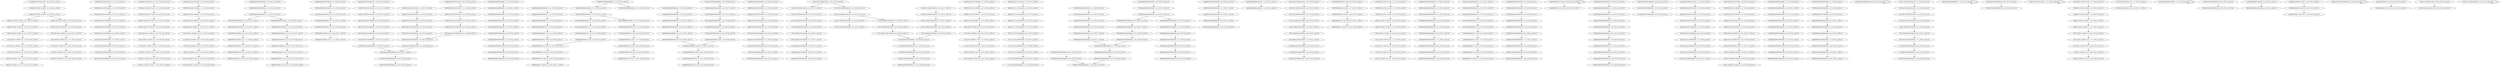 digraph G {
    "00100000110010011100_1-20_COV:210_LEN:20" -> "01000001100100111000_2-21_COV:205_LEN:20";
    "00000010010010100000_3-23_COV:32_LEN:20" -> "00000100100101000000_4-24_COV:33_LEN:20";
    "00000110010011110001_4-23_COV:141_LEN:20" -> "00001100100111100011_5-24_COV:134_LEN:20";
    "01000001100100111100_2-21_COV:154_LEN:20" -> "10000011001001111000_3-22_COV:154_LEN:20";
    "00000011000101100000_2-21_COV:198_LEN:20" -> "00000110001011000001_3-22_COV:190_LEN:20";
    "00000001000001101110_9-29_COV:27_LEN:20" -> "00000010000011011100_10-30_COV:26_LEN:20";
    "00000000000000100000_1-21_COV:21_LEN:20" -> "00000000000001000001_2-22_COV:20_LEN:20";
    "00000001000100101000_2-21_COV:265_LEN:20" -> "00000010001001010000_3-22_COV:269_LEN:20";
    "00000000000000000000_7-27_COV:32_LEN:20" -> "00000000000000000000_8-28_COV:29_LEN:20";
    "01000000000000011110_6-25_COV:209_LEN:20" -> "10000000000000111100_7-26_COV:219_LEN:20";
    "00000000000000110011_9-28_COV:83_LEN:20" -> "00000000000001100110_10-29_COV:82_LEN:20";
    "10001001000000000000_9-29_COV:23_LEN:20" -> "00010010000000000000_10-30_COV:22_LEN:20";
    "01001100110000010001_1-20_COV:310_LEN:20" -> "10011001100000100010_2-21_COV:301_LEN:20";
    "01001100110000010001_1-20_COV:310_LEN:20" -> "10011001100000100010_2-22_COV:17_LEN:20";
    "00000000000000000001_1-21_COV:110_LEN:20" -> "00000000000000000011_2-22_COV:106_LEN:20";
    "00000110010110000011_3-23_COV:23_LEN:20" -> "00001100101100000111_4-24_COV:22_LEN:20";
    "00001101111010100000_4-23_COV:72_LEN:20" -> "00011011110101000000_5-24_COV:74_LEN:20";
    "10000000000001000000_3-22_COV:321_LEN:20" -> "00000000000010000000_4-23_COV:314_LEN:20";
    "10000000000001000000_3-22_COV:321_LEN:20" -> "00000000000010000000_4-24_COV:18_LEN:20";
    "00011011110101000000_5-24_COV:74_LEN:20" -> "00110111101010000000_6-25_COV:72_LEN:20";
    "00000001000000000000_8-28_COV:17_LEN:20" -> "00000010000000000000_9-29_COV:17_LEN:20";
    "00001100100111000011_5-24_COV:179_LEN:20" -> "00011001001110000111_6-25_COV:175_LEN:20";
    "00000000000000010000_1-21_COV:20_LEN:20" -> "00000000000000100001_2-22_COV:19_LEN:20";
    "01001100110000010010_1-21_COV:35_LEN:20" -> "10011001100000100100_2-22_COV:32_LEN:20";
    "10000000000001111001_7-27_COV:17_LEN:20" -> "00000000000011110011_8-28_COV:22_LEN:20";
    "00001101001111000111_5-25_COV:20_LEN:20" -> "00011010011110001110_6-26_COV:21_LEN:20";
    "11000001000100000001_9-29_COV:17_LEN:20" -> "10000010001000000010_10-30_COV:18_LEN:20";
    "00000000100000000000_7-27_COV:17_LEN:20" -> "00000001000000000000_8-28_COV:17_LEN:20";
    "00100000000000100000_1-21_COV:19_LEN:20" -> "01000000000001000000_2-22_COV:19_LEN:20";
    "00010010100000000000_10-29_COV:408_LEN:20" -> "00100101000000000000_11-30_COV:416_LEN:20";
    "10011000001001000000_6-26_COV:31_LEN:20" -> "00110000010010000000_7-27_COV:31_LEN:20";
    "00000000000000000000_6-26_COV:17_LEN:20" -> "00000000000000000000_7-27_COV:20_LEN:20";
    "00001000000000000111_3-23_COV:20_LEN:20" -> "00010000000000001111_4-24_COV:20_LEN:20";
    "00100110000010001000_3-23_COV:17_LEN:20" -> "01001100000100010000_4-24_COV:16_LEN:20";
    "00000000100000000000_7-27_COV:47_LEN:20" -> "00000001000000000000_8-28_COV:49_LEN:20";
    "01100000100010000000_8-28_COV:17_LEN:20" -> "11000001000100000001_9-29_COV:17_LEN:20";
    "00000100010010100000_4-23_COV:261_LEN:20" -> "00001000100101000000_5-24_COV:264_LEN:20";
    "00100000000000011110_5-25_COV:19_LEN:20" -> "01000000000000111100_6-26_COV:20_LEN:20";
    "00000000000011110011_8-28_COV:16_LEN:20" -> "00000000000111100110_9-29_COV:16_LEN:20";
    "00000000000000000000_8-28_COV:29_LEN:20" -> "00000000000000000000_9-29_COV:28_LEN:20";
    "00011001001110000110_6-26_COV:19_LEN:20" -> "00110010011100001101_7-27_COV:23_LEN:20";
    "00000110111101010000_3-22_COV:74_LEN:20" -> "00001101111010100000_4-23_COV:72_LEN:20";
    "00000000000000000000_5-25_COV:16_LEN:20" -> "00000000000000000000_6-26_COV:17_LEN:20";
    "00000000000000000000_4-23_COV:216_LEN:20" -> "00000000000000000000_5-24_COV:219_LEN:20";
    "10011000010001000000_6-26_COV:16_LEN:20" -> "00110000100010000000_7-27_COV:16_LEN:20";
    "00000100010010100000_4-24_COV:23_LEN:20" -> "00001000100101000000_5-25_COV:24_LEN:20";
    "00000000001000001101_6-26_COV:27_LEN:20" -> "00000000010000011011_7-27_COV:28_LEN:20";
    "00001000100100000000_5-25_COV:19_LEN:20" -> "00010001001000000000_6-26_COV:20_LEN:20";
    "00100000000000000011_5-24_COV:65_LEN:20" -> "01000000000000000110_6-25_COV:64_LEN:20";
    "00000000000100000000_4-24_COV:18_LEN:20" -> "00000000001000000000_5-25_COV:17_LEN:20";
    "01001011000000110000_9-28_COV:110_LEN:20" -> "10010110000001100000_10-29_COV:102_LEN:20";
    "00001000100101000000_5-24_COV:264_LEN:20" -> "00010001001010000000_6-25_COV:260_LEN:20";
    "00000000000000000000_2-22_COV:27_LEN:20" -> "00000000000000000000_3-23_COV:24_LEN:20";
    "00000000000000011001_8-27_COV:87_LEN:20" -> "00000000000000110011_9-28_COV:83_LEN:20";
    "10000000100010010000_1-21_COV:18_LEN:20" -> "00000001000100100000_2-22_COV:20_LEN:20";
    "00000000000100000000_5-24_COV:317_LEN:20" -> "00000000001000000000_6-25_COV:319_LEN:20";
    "00001000000000000011_3-22_COV:257_LEN:20" -> "00010000000000000111_4-23_COV:220_LEN:20";
    "00001000000000000011_3-22_COV:257_LEN:20" -> "00010000000000000111_4-24_COV:36_LEN:20";
    "00000000001000000000_6-26_COV:26_LEN:20" -> "00000000010000000000_7-27_COV:32_LEN:20";
    "01000000000001000000_2-22_COV:19_LEN:20" -> "10000000000010000000_3-23_COV:19_LEN:20";
    "00000000100000000000_8-28_COV:16_LEN:20" -> "00000000100000000000_8-28_COV:16_LEN:20";
    "11001001110000110111_9-29_COV:23_LEN:20" -> "10010011100001101110_10-30_COV:25_LEN:20";
    "10000110001001010000_3-22_COV:107_LEN:20" -> "00001100010010100000_4-23_COV:108_LEN:20";
    "00000001000000000000_8-28_COV:49_LEN:20" -> "00000010000000000000_9-29_COV:49_LEN:20";
    "00000001000000000000_9-29_COV:31_LEN:20" -> "00000010000000000000_10-30_COV:31_LEN:20";
    "00000000000011100110_9-29_COV:45_LEN:20" -> "00000000000111001101_10-30_COV:36_LEN:20";
    "01100110000100010000_4-24_COV:35_LEN:20" -> "11001100001000100000_5-25_COV:33_LEN:20";
    "00000000000011110011_8-28_COV:16_LEN:20" -> "00000000000011110011_8-28_COV:16_LEN:20";
    "00000000000000000000_3-22_COV:220_LEN:20" -> "00000000000000000000_4-23_COV:216_LEN:20";
    "00000010000000000001_1-21_COV:16_LEN:20" -> "00000010000000000001_1-21_COV:16_LEN:20";
    "00000000010000011101_7-26_COV:200_LEN:20" -> "00000000100000111011_8-27_COV:198_LEN:20";
    "00000000000111100110_9-29_COV:21_LEN:20" -> "00000000001111001101_10-30_COV:19_LEN:20";
    "00000000000010000011_4-24_COV:27_LEN:20" -> "00000000000100000110_5-25_COV:27_LEN:20";
    "00000100000000000011_2-22_COV:21_LEN:20" -> "00001000000000000111_3-23_COV:20_LEN:20";
    "10001001010000000000_9-29_COV:19_LEN:20" -> "00010010100000000000_10-30_COV:19_LEN:20";
    "00100010010000000000_7-27_COV:19_LEN:20" -> "01000100100000000000_8-28_COV:19_LEN:20";
    "01000000000001000000_2-22_COV:44_LEN:20" -> "10000000000010000000_3-23_COV:46_LEN:20";
    "01000100100000000000_8-28_COV:19_LEN:20" -> "10001001000000000000_9-29_COV:23_LEN:20";
    "00000110010011100001_4-23_COV:181_LEN:20" -> "00001100100111000011_5-24_COV:179_LEN:20";
    "00000000000100000000_4-24_COV:46_LEN:20" -> "00000000001000000000_5-25_COV:44_LEN:20";
    "00100010010100000000_7-26_COV:278_LEN:20" -> "01000100101000000000_8-27_COV:288_LEN:20";
    "10000000000010000000_3-23_COV:19_LEN:20" -> "00000000000100000000_4-24_COV:18_LEN:20";
    "00000010000000000000_10-29_COV:363_LEN:20" -> "00000100000000000000_11-30_COV:377_LEN:20";
    "00110000010010000000_7-27_COV:31_LEN:20" -> "01100000100100000000_8-28_COV:34_LEN:20";
    "01100110000010001000_4-24_COV:18_LEN:20" -> "11001100000100010000_5-25_COV:17_LEN:20";
    "00000001000100100000_2-22_COV:20_LEN:20" -> "00000010001001000000_3-23_COV:19_LEN:20";
    "00100000110100111100_1-21_COV:19_LEN:20" -> "01000001101001111000_2-22_COV:20_LEN:20";
    "00001100010010100000_4-23_COV:108_LEN:20" -> "00011000100101000000_5-24_COV:107_LEN:20";
    "00001100100111000011_5-25_COV:18_LEN:20" -> "00011001001110000110_6-26_COV:19_LEN:20";
    "10011001100000100010_2-21_COV:301_LEN:20" -> "00110011000001000100_3-22_COV:315_LEN:20";
    "00001100010110000011_4-23_COV:181_LEN:20" -> "00011000101100000111_5-24_COV:177_LEN:20";
    "00110010011100001101_7-27_COV:23_LEN:20" -> "01100100111000011011_8-28_COV:23_LEN:20";
    "01001100110000100010_1-21_COV:16_LEN:20" -> "01001100110000100010_1-21_COV:16_LEN:20";
    "11001011000001110011_8-28_COV:23_LEN:20" -> "10010110000011100110_9-29_COV:25_LEN:20";
    "10000011001001110000_3-22_COV:205_LEN:20" -> "00000110010011100001_4-23_COV:181_LEN:20";
    "10000011001001110000_3-22_COV:205_LEN:20" -> "00000110010011100001_4-24_COV:23_LEN:20";
    "00000000000010000011_3-23_COV:18_LEN:20" -> "00000000000100000111_4-24_COV:17_LEN:20";
    "00110100111000011101_7-27_COV:23_LEN:20" -> "01101001110000111011_8-28_COV:23_LEN:20";
    "01101001110000111011_8-28_COV:23_LEN:20" -> "11010011100001110111_9-29_COV:22_LEN:20";
    "00000000000000000000_5-24_COV:219_LEN:20" -> "00000000000000000000_6-25_COV:210_LEN:20";
    "00000000001000001110_6-25_COV:187_LEN:20" -> "00000000010000011101_7-26_COV:200_LEN:20";
    "10000000000000111001_7-27_COV:38_LEN:20" -> "00000000000001110011_8-28_COV:46_LEN:20";
    "00100101100000011000_8-27_COV:111_LEN:20" -> "01001011000000110000_9-28_COV:110_LEN:20";
    "01001100000100010000_4-24_COV:16_LEN:20" -> "10011000001000100000_5-25_COV:16_LEN:20";
    "00000010000000000000_9-29_COV:49_LEN:20" -> "00000100000000000000_10-30_COV:50_LEN:20";
    "01100001000100000000_8-28_COV:36_LEN:20" -> "11000010001000000001_9-29_COV:34_LEN:20";
    "10011000001000100000_6-25_COV:316_LEN:20" -> "00110000010001000000_7-26_COV:338_LEN:20";
    "00010001001000000000_6-26_COV:20_LEN:20" -> "00100010010000000000_7-27_COV:19_LEN:20";
    "11001100000100100000_5-25_COV:27_LEN:20" -> "10011000001001000000_6-26_COV:31_LEN:20";
    "00010000000000001111_4-24_COV:20_LEN:20" -> "00100000000000011110_5-25_COV:19_LEN:20";
    "00110011000010001000_3-23_COV:35_LEN:20" -> "01100110000100010000_4-24_COV:35_LEN:20";
    "00000000000000010000_1-20_COV:241_LEN:20" -> "00000000000000100000_2-21_COV:239_LEN:20";
    "00110010011000011101_7-27_COV:17_LEN:20" -> "01100100110000111011_8-28_COV:17_LEN:20";
    "00000000000000000011_4-24_COV:24_LEN:20" -> "00000000000000000110_5-25_COV:25_LEN:20";
    "01001001010000000000_8-28_COV:35_LEN:20" -> "10010010100000000000_9-29_COV:49_LEN:20";
    "10000000000010000000_3-23_COV:46_LEN:20" -> "00000000000100000000_4-24_COV:46_LEN:20";
    "00000000000000000000_2-22_COV:20_LEN:20" -> "00000000000000000000_3-23_COV:18_LEN:20";
    "00010000000000000111_4-23_COV:220_LEN:20" -> "00100000000000001111_5-24_COV:210_LEN:20";
    "00001101001110000111_5-25_COV:21_LEN:20" -> "00011010011100001110_6-26_COV:24_LEN:20";
    "00000001101111010100_1-20_COV:71_LEN:20" -> "00000011011110101000_2-21_COV:70_LEN:20";
    "10000001000100101000_1-21_COV:17_LEN:20" -> "00000010001001010000_2-22_COV:19_LEN:20";
    "00000000000001111001_8-27_COV:307_LEN:20" -> "00000000000011110011_9-28_COV:294_LEN:20";
    "00000010000011101110_10-29_COV:193_LEN:20" -> "00000100000111011100_11-30_COV:203_LEN:20";
    "01100100111000011101_8-27_COV:181_LEN:20" -> "11001001110000111011_9-28_COV:175_LEN:20";
    "00110010011110001110_7-26_COV:144_LEN:20" -> "01100100111100011101_8-27_COV:138_LEN:20";
    "00000001001001010000_2-22_COV:30_LEN:20" -> "00000010010010100000_3-23_COV:32_LEN:20";
    "00000100000000000001_2-21_COV:256_LEN:20" -> "00001000000000000011_3-22_COV:257_LEN:20";
    "10010110000001100000_10-29_COV:102_LEN:20" -> "00101100000011000000_11-30_COV:106_LEN:20";
    "00100000000000100000_1-21_COV:16_LEN:20" -> "00100000000000100000_1-21_COV:16_LEN:20";
    "01000000000000111100_6-26_COV:20_LEN:20" -> "10000000000001111001_7-27_COV:26_LEN:20";
    "10000010001000000001_10-29_COV:352_LEN:20" -> "00000100010000000010_11-30_COV:363_LEN:20";
    "00000000000000000000_7-26_COV:219_LEN:20" -> "00000000000000000000_8-27_COV:234_LEN:20";
    "01101001111000111011_8-28_COV:20_LEN:20" -> "11010011110001110110_9-29_COV:20_LEN:20";
    "10010011110001110110_10-29_COV:130_LEN:20" -> "00100111100011101101_11-30_COV:124_LEN:20";
    "10010011000001000100_2-22_COV:17_LEN:20" -> "00100110000010001000_3-23_COV:17_LEN:20";
    "00000000000000000000_1-21_COV:28_LEN:20" -> "00000000000000000000_2-22_COV:27_LEN:20";
    "10001000000000000000_3-22_COV:72_LEN:20" -> "00010000000000000001_4-23_COV:69_LEN:20";
    "00000000000000000000_1-21_COV:33_LEN:20" -> "00000000000000000000_2-22_COV:31_LEN:20";
    "10010110000011100110_9-29_COV:25_LEN:20" -> "00101100000111001100_10-30_COV:24_LEN:20";
    "00000000100000000000_8-28_COV:31_LEN:20" -> "00000001000000000000_9-29_COV:31_LEN:20";
    "00000000001000000000_5-25_COV:17_LEN:20" -> "00000000010000000000_6-26_COV:17_LEN:20";
    "00000000000000000000_4-24_COV:32_LEN:20" -> "00000000000000000000_5-25_COV:31_LEN:20";
    "11011110101000000000_8-27_COV:82_LEN:20" -> "10111101010000000000_9-28_COV:87_LEN:20";
    "00000000000000000111_3-23_COV:99_LEN:20" -> "00000000000000001111_4-24_COV:94_LEN:20";
    "00000000010000000000_7-26_COV:338_LEN:20" -> "00000000100000000000_8-27_COV:358_LEN:20";
    "00000000000011110011_8-28_COV:22_LEN:20" -> "00000000000111100110_9-29_COV:21_LEN:20";
    "00100010010100000000_7-27_COV:26_LEN:20" -> "01000100101000000000_8-28_COV:28_LEN:20";
    "00001001011000000110_6-25_COV:107_LEN:20" -> "00010010110000001100_7-26_COV:109_LEN:20";
    "00000010001001010000_3-22_COV:269_LEN:20" -> "00000100010010100000_4-23_COV:261_LEN:20";
    "10011001100001000100_2-22_COV:36_LEN:20" -> "00110011000010001000_3-23_COV:35_LEN:20";
    "00000000010000000000_7-27_COV:20_LEN:20" -> "00000000100000000000_8-28_COV:20_LEN:20";
    "00000110100111100011_4-24_COV:20_LEN:20" -> "00001101001111000111_5-25_COV:20_LEN:20";
    "10011001100000100100_2-22_COV:32_LEN:20" -> "00110011000001001000_3-23_COV:29_LEN:20";
    "01000100101000000000_8-27_COV:288_LEN:20" -> "10001001010000000000_9-28_COV:411_LEN:20";
    "00000000010000011101_6-26_COV:17_LEN:20" -> "00000000100000111011_7-27_COV:17_LEN:20";
    "01000100000000000000_2-21_COV:71_LEN:20" -> "10001000000000000000_3-22_COV:72_LEN:20";
    "00000000100000000000_8-28_COV:20_LEN:20" -> "00000001000000000000_9-29_COV:19_LEN:20";
    "00000000000001110011_8-28_COV:46_LEN:20" -> "00000000000011100110_9-29_COV:45_LEN:20";
    "10000011010011110001_3-23_COV:19_LEN:20" -> "00000110100111100011_4-24_COV:20_LEN:20";
    "00000000000000000000_5-25_COV:31_LEN:20" -> "00000000000000000000_6-26_COV:32_LEN:20";
    "00001000100101000000_5-25_COV:24_LEN:20" -> "00010001001010000000_6-26_COV:24_LEN:20";
    "00000000000000000000_9-28_COV:237_LEN:20" -> "00000000000000000000_10-29_COV:240_LEN:20";
    "00011010011110001110_6-26_COV:21_LEN:20" -> "00110100111100011101_7-27_COV:19_LEN:20";
    "00100100101000000000_7-27_COV:33_LEN:20" -> "01001001010000000000_8-28_COV:35_LEN:20";
    "10011001100000100010_2-22_COV:17_LEN:20" -> "00110011000001000100_3-23_COV:19_LEN:20";
    "01000000000000011100_6-26_COV:36_LEN:20" -> "10000000000000111001_7-27_COV:38_LEN:20";
    "00010001001010000000_6-26_COV:24_LEN:20" -> "00100010010100000000_7-27_COV:26_LEN:20";
    "10010011100001110111_10-29_COV:167_LEN:20" -> "00100111000011101110_11-30_COV:174_LEN:20";
    "00000000100000000000_8-27_COV:358_LEN:20" -> "00000001000000000000_9-28_COV:362_LEN:20";
    "00000010001001010000_3-23_COV:24_LEN:20" -> "00000100010010100000_4-24_COV:23_LEN:20";
    "10001001010000000000_9-29_COV:17_LEN:20" -> "00010010100000000000_10-30_COV:17_LEN:20";
    "00010001001010000000_5-25_COV:18_LEN:20" -> "00100010010100000000_7-26_COV:278_LEN:20";
    "01100010110000011100_7-26_COV:184_LEN:20" -> "11000101100000111001_8-27_COV:182_LEN:20";
    "00000000000000000000_9-29_COV:25_LEN:20" -> "00000000000000000000_10-30_COV:25_LEN:20";
    "00000000000100000111_4-24_COV:17_LEN:20" -> "00000000001000001110_5-25_COV:16_LEN:20";
    "00000100101100000011_5-24_COV:105_LEN:20" -> "00001001011000000110_6-25_COV:107_LEN:20";
    "00000000000010000000_4-23_COV:314_LEN:20" -> "00000000000100000000_5-24_COV:317_LEN:20";
    "00011000101100000111_5-24_COV:177_LEN:20" -> "00110001011000001110_6-25_COV:176_LEN:20";
    "00110010110000011100_6-26_COV:23_LEN:20" -> "01100101100000111001_7-27_COV:23_LEN:20";
    "00100000000000000000_1-21_COV:28_LEN:20" -> "01000000000000000000_2-22_COV:28_LEN:20";
    "01100000100100000000_8-28_COV:34_LEN:20" -> "11000001001000000001_9-29_COV:34_LEN:20";
    "00000000000111100110_10-29_COV:296_LEN:20" -> "00000000001111001101_11-30_COV:277_LEN:20";
    "00100010000000000000_1-20_COV:69_LEN:20" -> "01000100000000000000_2-21_COV:71_LEN:20";
    "00000100100101000000_4-24_COV:33_LEN:20" -> "00001001001010000000_5-25_COV:32_LEN:20";
    "10000010010110000001_4-23_COV:100_LEN:20" -> "00000100101100000011_5-24_COV:105_LEN:20";
    "00011001001111000111_6-25_COV:136_LEN:20" -> "00110010011110001110_7-26_COV:144_LEN:20";
    "01101111010100000000_7-26_COV:74_LEN:20" -> "11011110101000000000_8-27_COV:82_LEN:20";
    "00100000000000100000_1-21_COV:44_LEN:20" -> "01000000000001000000_2-22_COV:44_LEN:20";
    "00000010000000000000_1-20_COV:274_LEN:20" -> "00000100000000000001_2-22_COV:16_LEN:20";
    "00000010000000000000_1-20_COV:274_LEN:20" -> "00000100000000000001_2-21_COV:256_LEN:20";
    "01000000000000100000_2-22_COV:30_LEN:20" -> "10000000000001000000_3-23_COV:30_LEN:20";
    "01100110000010001000_4-23_COV:302_LEN:20" -> "11001100000100010000_5-24_COV:306_LEN:20";
    "01000000000000111100_6-26_COV:16_LEN:20" -> "10000000000001111001_7-27_COV:17_LEN:20";
    "10001001010000000000_9-28_COV:411_LEN:20" -> "00010010100000000000_10-29_COV:408_LEN:20";
    "00000000000000000000_8-28_COV:26_LEN:20" -> "00000000000000000000_9-29_COV:25_LEN:20";
    "00000000000000000000_8-28_COV:20_LEN:20" -> "00000000000000000000_9-29_COV:20_LEN:20";
    "00001100100111100011_5-24_COV:134_LEN:20" -> "00011001001111000111_6-25_COV:136_LEN:20";
    "11000100101000000000_8-27_COV:119_LEN:20" -> "10001001010000000000_9-28_COV:411_LEN:20";
    "00000011011110101000_2-21_COV:70_LEN:20" -> "00000110111101010000_3-22_COV:74_LEN:20";
    "01111010100000000000_10-29_COV:91_LEN:20" -> "11110101000000000001_11-30_COV:78_LEN:20";
    "01000011000100101000_2-21_COV:112_LEN:20" -> "10000110001001010000_3-22_COV:107_LEN:20";
    "11001100000100010000_5-24_COV:306_LEN:20" -> "10011000001000100000_6-25_COV:316_LEN:20";
    "00000000000111100110_9-29_COV:36_LEN:20" -> "00000000001111001101_10-30_COV:34_LEN:20";
    "01000001101001110000_2-22_COV:25_LEN:20" -> "10000011010011100001_3-23_COV:23_LEN:20";
    "00000000010000000000_6-26_COV:16_LEN:20" -> "00000000100000000000_7-27_COV:17_LEN:20";
    "00000010001001000000_3-23_COV:19_LEN:20" -> "00000100010010000000_4-24_COV:19_LEN:20";
    "00000000001000000000_6-26_COV:19_LEN:20" -> "00000000010000000000_7-27_COV:20_LEN:20";
    "00010000010010110000_1-20_COV:118_LEN:20" -> "00100000100101100000_2-21_COV:108_LEN:20";
    "10000000100100101000_1-21_COV:29_LEN:20" -> "00000001001001010000_2-22_COV:30_LEN:20";
    "10011000010001000000_6-26_COV:35_LEN:20" -> "00110000100010000000_7-27_COV:34_LEN:20";
    "00000000000000000000_3-23_COV:31_LEN:20" -> "00000000000000000000_4-24_COV:32_LEN:20";
    "00000000000000000000_8-27_COV:234_LEN:20" -> "00000000000000000000_9-28_COV:237_LEN:20";
    "10001011000001110011_9-28_COV:185_LEN:20" -> "00010110000011100110_10-29_COV:188_LEN:20";
    "00000000000000000000_6-25_COV:210_LEN:20" -> "00000000000000000000_7-26_COV:219_LEN:20";
    "11001100000100010000_5-25_COV:16_LEN:20" -> "10011000001000100000_6-26_COV:17_LEN:20";
    "00000001000000000000_8-28_COV:16_LEN:20" -> "00000010000000000000_9-29_COV:16_LEN:20";
    "00110000010001000000_7-27_COV:17_LEN:20" -> "01100000100010000000_8-28_COV:17_LEN:20";
    "10000000000001000000_3-23_COV:16_LEN:20" -> "00000000000010000000_4-24_COV:16_LEN:20";
    "00000000000000000000_7-27_COV:23_LEN:20" -> "00000000000000000000_8-28_COV:26_LEN:20";
    "00010010110000001100_7-26_COV:109_LEN:20" -> "00100101100000011000_8-27_COV:111_LEN:20";
    "00110100111100011101_7-27_COV:19_LEN:20" -> "01101001111000111011_8-28_COV:20_LEN:20";
    "00000000000001110011_8-28_COV:21_LEN:20" -> "00000000000011100110_9-29_COV:21_LEN:20";
    "00000010001001010000_2-22_COV:19_LEN:20" -> "00000100010010100000_3-23_COV:20_LEN:20";
    "00000000000011110011_9-28_COV:294_LEN:20" -> "00000000000111100110_10-29_COV:296_LEN:20";
    "00000000000000111100_6-26_COV:94_LEN:20" -> "00000000000001111001_8-27_COV:307_LEN:20";
    "00001000100101000000_4-24_COV:16_LEN:20" -> "00001000100101000000_4-24_COV:16_LEN:20";
    "00110000100010000000_7-27_COV:16_LEN:20" -> "01100001000100000000_8-28_COV:16_LEN:20";
    "01100100111100011101_8-27_COV:138_LEN:20" -> "11001001111000111011_9-28_COV:134_LEN:20";
    "00011000100101000000_5-24_COV:107_LEN:20" -> "00110001001010000000_6-25_COV:104_LEN:20";
    "00000100010010000000_4-24_COV:19_LEN:20" -> "00001000100100000000_5-25_COV:19_LEN:20";
    "00000000000001000001_2-22_COV:20_LEN:20" -> "00000000000010000011_3-23_COV:18_LEN:20";
    "10010010100000000000_9-29_COV:49_LEN:20" -> "00100101000000000000_10-30_COV:47_LEN:20";
    "00110011000001000100_3-22_COV:315_LEN:20" -> "01100110000010001000_4-24_COV:18_LEN:20";
    "00110011000001000100_3-22_COV:315_LEN:20" -> "01100110000010001000_4-23_COV:302_LEN:20";
    "00011001011000001110_5-25_COV:22_LEN:20" -> "00110010110000011100_6-26_COV:23_LEN:20";
    "00000000001000000000_6-25_COV:319_LEN:20" -> "00000000010000000000_7-26_COV:338_LEN:20";
    "00000010000000000000_9-29_COV:16_LEN:20" -> "00000100000000000000_11-30_COV:377_LEN:20";
    "01000100101000000000_8-28_COV:28_LEN:20" -> "10001001010000000000_9-29_COV:36_LEN:20";
    "00010001001010000000_6-25_COV:260_LEN:20" -> "00100010010100000000_7-26_COV:278_LEN:20";
    "00000000010000000000_6-26_COV:17_LEN:20" -> "00000000100000000000_8-27_COV:358_LEN:20";
    "00000000000100000110_5-25_COV:27_LEN:20" -> "00000000001000001101_6-26_COV:27_LEN:20";
    "01000000000000100000_2-21_COV:317_LEN:20" -> "10000000000001000000_3-22_COV:321_LEN:20";
    "00000110100111000011_4-24_COV:21_LEN:20" -> "00001101001110000111_5-25_COV:21_LEN:20";
    "00110111101010000000_6-25_COV:72_LEN:20" -> "01101111010100000000_7-26_COV:74_LEN:20";
    "00100000000000001111_5-24_COV:210_LEN:20" -> "01000000000000011110_6-25_COV:209_LEN:20";
    "00000001100010110000_1-20_COV:200_LEN:20" -> "00000011000101100000_2-21_COV:198_LEN:20";
    "00000001000000000000_9-28_COV:362_LEN:20" -> "00000010000000000000_10-29_COV:363_LEN:20";
    "00000000000000001111_4-24_COV:94_LEN:20" -> "00000000000000011110_5-25_COV:94_LEN:20";
    "01100110000010010000_4-24_COV:28_LEN:20" -> "11001100000100100000_5-25_COV:27_LEN:20";
    "00000000000010000000_4-24_COV:27_LEN:20" -> "00000000000100000000_5-25_COV:23_LEN:20";
    "00000000000000000000_4-24_COV:25_LEN:20" -> "00000000000000000000_5-25_COV:22_LEN:20";
    "00000000000100000111_5-24_COV:184_LEN:20" -> "00000000001000001110_6-25_COV:187_LEN:20";
    "00000000001000001110_5-25_COV:16_LEN:20" -> "00000000010000011101_6-26_COV:17_LEN:20";
    "10000000100010010100_1-20_COV:249_LEN:20" -> "00000001000100101000_2-21_COV:265_LEN:20";
    "00100000110010011110_1-20_COV:154_LEN:20" -> "01000001100100111100_2-21_COV:154_LEN:20";
    "00000000000000000000_3-23_COV:18_LEN:20" -> "00000000000000000000_4-24_COV:18_LEN:20";
    "00001001001010000000_5-25_COV:32_LEN:20" -> "00010010010100000000_6-26_COV:32_LEN:20";
    "11010011110001110110_9-29_COV:20_LEN:20" -> "10100111100011101101_10-30_COV:18_LEN:20";
    "00011001001110000111_6-25_COV:175_LEN:20" -> "00110010011100001110_7-26_COV:183_LEN:20";
    "00000000000011100110_9-29_COV:21_LEN:20" -> "00000000000111001101_10-30_COV:19_LEN:20";
    "11001001111000111011_9-28_COV:134_LEN:20" -> "10010011110001110110_10-29_COV:130_LEN:20";
    "00000000000100000000_5-25_COV:23_LEN:20" -> "00000000001000000000_6-26_COV:26_LEN:20";
    "00000000000000000000_5-25_COV:22_LEN:20" -> "00000000000000000000_6-26_COV:22_LEN:20";
    "00000000000000000000_2-22_COV:31_LEN:20" -> "00000000000000000000_3-23_COV:31_LEN:20";
    "00000000000011110011_8-28_COV:38_LEN:20" -> "00000000000111100110_9-29_COV:36_LEN:20";
    "00110010011100001110_7-26_COV:183_LEN:20" -> "01100100111000011101_8-27_COV:181_LEN:20";
    "00000000000100000000_5-25_COV:19_LEN:20" -> "00000000001000000000_6-26_COV:19_LEN:20";
    "01100101100000111001_7-27_COV:23_LEN:20" -> "11001011000001110011_8-28_COV:23_LEN:20";
    "11000001001000000001_9-29_COV:34_LEN:20" -> "10000010010000000010_10-30_COV:33_LEN:20";
    "00110000010001000000_7-26_COV:338_LEN:20" -> "01100000100010000000_8-27_COV:351_LEN:20";
    "00000000000000000000_4-24_COV:18_LEN:20" -> "00000000000000000000_5-25_COV:16_LEN:20";
    "01000001100100111000_2-21_COV:205_LEN:20" -> "10000011001001110000_3-22_COV:205_LEN:20";
    "00000000010000011011_7-27_COV:28_LEN:20" -> "00000000100000110111_8-28_COV:27_LEN:20";
    "00000000010000000000_7-27_COV:32_LEN:20" -> "00000000100000000000_8-28_COV:31_LEN:20";
    "10000000000000111100_7-26_COV:219_LEN:20" -> "00000000000001111001_8-27_COV:307_LEN:20";
    "00100000000000010000_1-20_COV:327_LEN:20" -> "01000000000000100000_2-21_COV:317_LEN:20";
    "00000000000000000110_5-25_COV:25_LEN:20" -> "00000000000000001100_6-26_COV:28_LEN:20";
    "01000001101001111000_2-22_COV:20_LEN:20" -> "10000011010011110001_3-23_COV:19_LEN:20";
    "11000010001000000001_9-29_COV:34_LEN:20" -> "10000100010000000010_10-30_COV:36_LEN:20";
    "00011010011100001110_6-26_COV:24_LEN:20" -> "00110100111000011101_7-27_COV:23_LEN:20";
    "00000000010000000000_6-26_COV:44_LEN:20" -> "00000000100000000000_7-27_COV:47_LEN:20";
    "00000000000000000011_2-22_COV:106_LEN:20" -> "00000000000000000111_3-23_COV:99_LEN:20";
    "00000010000000000000_9-29_COV:17_LEN:20" -> "00000100000000000000_10-30_COV:18_LEN:20";
    "00010000000000000111_4-24_COV:36_LEN:20" -> "00100000000000001110_5-25_COV:36_LEN:20";
    "01000000000000000000_2-22_COV:28_LEN:20" -> "10000000000000000001_3-23_COV:23_LEN:20";
    "00001000100101000000_4-24_COV:20_LEN:20" -> "00010001001010000000_5-25_COV:18_LEN:20";
    "10000011001001111000_3-22_COV:154_LEN:20" -> "00000110010011110001_4-23_COV:141_LEN:20";
    "11001001110000111011_9-28_COV:175_LEN:20" -> "10010011100001110111_10-29_COV:167_LEN:20";
    "00000011001011000001_2-22_COV:24_LEN:20" -> "00000110010110000011_3-23_COV:23_LEN:20";
    "10000000000001000000_3-23_COV:30_LEN:20" -> "00000000000010000000_4-24_COV:27_LEN:20";
    "00100000000000010000_1-21_COV:30_LEN:20" -> "01000000000000100000_2-22_COV:30_LEN:20";
    "00110011000001000100_3-23_COV:19_LEN:20" -> "01100110000010001000_4-24_COV:19_LEN:20";
    "10011000001000100000_6-26_COV:17_LEN:20" -> "00110000010001000000_7-27_COV:17_LEN:20";
    "00000000000000000000_9-29_COV:28_LEN:20" -> "00000000000000000000_10-30_COV:28_LEN:20";
    "00000000000010000011_4-23_COV:192_LEN:20" -> "00000000000100000111_5-24_COV:184_LEN:20";
    "01100000100010000000_8-27_COV:351_LEN:20" -> "11000001000100000000_9-28_COV:353_LEN:20";
    "00000000000010000000_4-24_COV:18_LEN:20" -> "00000000000100000000_5-25_COV:19_LEN:20";
    "10000000000001111001_7-27_COV:26_LEN:20" -> "00000000000011110011_8-28_COV:38_LEN:20";
    "00000100010010100000_3-23_COV:20_LEN:20" -> "00001000100101000000_4-24_COV:20_LEN:20";
    "00000010000011101110_9-29_COV:16_LEN:20" -> "00000100000111011100_10-30_COV:16_LEN:20";
    "00000001000001110111_9-28_COV:197_LEN:20" -> "00000010000011101110_10-29_COV:193_LEN:20";
    "00000000001000000000_5-25_COV:44_LEN:20" -> "00000000010000000000_6-26_COV:44_LEN:20";
    "01100010010100000000_7-26_COV:112_LEN:20" -> "11000100101000000000_8-27_COV:119_LEN:20";
    "01000000000000000110_6-25_COV:64_LEN:20" -> "10000000000000001100_7-26_COV:68_LEN:20";
    "00000110001011000001_3-22_COV:190_LEN:20" -> "00001100010110000011_4-23_COV:181_LEN:20";
    "11000001000100000000_9-28_COV:353_LEN:20" -> "10000010001000000001_10-29_COV:352_LEN:20";
    "00000001000000000000_9-29_COV:19_LEN:20" -> "00000010000000000000_10-30_COV:20_LEN:20";
    "00010000000000000001_4-23_COV:69_LEN:20" -> "00100000000000000011_5-24_COV:65_LEN:20";
    "00110001001010000000_6-25_COV:104_LEN:20" -> "01100010010100000000_7-26_COV:112_LEN:20";
    "00000000100000110111_8-28_COV:27_LEN:20" -> "00000001000001101110_9-29_COV:27_LEN:20";
    "00000000000000000000_1-20_COV:231_LEN:20" -> "00000000000000000000_2-21_COV:216_LEN:20";
    "00000000000000000000_1-21_COV:21_LEN:20" -> "00000000000000000000_2-22_COV:20_LEN:20";
    "10001011000001100110_9-29_COV:16_LEN:20" -> "00010110000011001100_10-30_COV:16_LEN:20";
    "00100001100010010100_1-20_COV:116_LEN:20" -> "01000011000100101000_2-21_COV:112_LEN:20";
    "00000000000000000000_2-21_COV:216_LEN:20" -> "00000000000000000000_3-22_COV:220_LEN:20";
    "11000101100000111001_8-27_COV:182_LEN:20" -> "10001011000001110011_9-28_COV:185_LEN:20";
    "10111101010000000000_9-28_COV:87_LEN:20" -> "01111010100000000000_10-29_COV:91_LEN:20";
    "00100000000000001110_5-25_COV:36_LEN:20" -> "01000000000000011100_6-26_COV:36_LEN:20";
    "01000001001011000000_3-22_COV:109_LEN:20" -> "10000010010110000001_4-23_COV:100_LEN:20";
    "00110001011000001110_6-25_COV:176_LEN:20" -> "01100010110000011100_7-26_COV:184_LEN:20";
    "00010110000011100110_10-29_COV:188_LEN:20" -> "00101100000111001100_11-30_COV:193_LEN:20";
    "00010010010100000000_6-26_COV:32_LEN:20" -> "00100100101000000000_7-27_COV:33_LEN:20";
    "10000000000000000001_3-23_COV:23_LEN:20" -> "00000000000000000011_4-24_COV:24_LEN:20";
    "00000000000001100110_10-29_COV:82_LEN:20" -> "00000000000011001100_11-30_COV:85_LEN:20";
    "00110000100010000000_7-27_COV:34_LEN:20" -> "01100001000100000000_8-28_COV:36_LEN:20";
    "00000000000000011110_5-25_COV:94_LEN:20" -> "00000000000000111100_6-26_COV:94_LEN:20";
    "01100110000010001000_4-24_COV:19_LEN:20" -> "11001100000100010000_5-25_COV:16_LEN:20";
    "00000000000000000000_7-27_COV:20_LEN:20" -> "00000000000000000000_8-28_COV:20_LEN:20";
    "00110011000001001000_3-23_COV:29_LEN:20" -> "01100110000010010000_4-24_COV:28_LEN:20";
    "01001001100000100010_1-21_COV:17_LEN:20" -> "10010011000001000100_2-22_COV:17_LEN:20";
    "01100100111000011011_8-28_COV:23_LEN:20" -> "11001001110000110111_9-29_COV:23_LEN:20";
    "00000000000000000000_6-26_COV:22_LEN:20" -> "00000000000000000000_7-27_COV:23_LEN:20";
    "00000001100101100000_1-21_COV:23_LEN:20" -> "00000011001011000001_2-22_COV:24_LEN:20";
    "00000001000100101000_2-22_COV:23_LEN:20" -> "00000010001001010000_3-23_COV:24_LEN:20";
    "00100000110100111000_1-21_COV:26_LEN:20" -> "01000001101001110000_2-22_COV:25_LEN:20";
    "00000000000000001100_6-26_COV:28_LEN:20" -> "00000000000000011001_8-27_COV:87_LEN:20";
    "00000000000001000001_3-22_COV:219_LEN:20" -> "00000000000010000011_4-24_COV:27_LEN:20";
    "00000000000001000001_3-22_COV:219_LEN:20" -> "00000000000010000011_4-23_COV:192_LEN:20";
    "10000000100010010100_1-21_COV:23_LEN:20" -> "00000001000100101000_2-22_COV:23_LEN:20";
    "00000000000000000000_9-29_COV:20_LEN:20" -> "00000000000000000000_10-30_COV:20_LEN:20";
    "00000000100000111011_8-27_COV:198_LEN:20" -> "00000001000001110111_9-28_COV:197_LEN:20";
    "00000000000000000000_6-26_COV:32_LEN:20" -> "00000000000000000000_7-27_COV:32_LEN:20";
    "00100000100101100000_2-21_COV:108_LEN:20" -> "01000001001011000000_3-22_COV:109_LEN:20";
    "00000000000000000000_3-23_COV:24_LEN:20" -> "00000000000000000000_4-24_COV:25_LEN:20";
    "01001101100000100010_1-21_COV:16_LEN:20" -> "01001101100000100010_1-21_COV:16_LEN:20";
    "10000011010011100001_3-23_COV:23_LEN:20" -> "00000110100111000011_4-24_COV:21_LEN:20";
    "00000000000000100000_2-21_COV:239_LEN:20" -> "00000000000001000001_3-22_COV:219_LEN:20";
    "10011000001000100000_5-25_COV:16_LEN:20" -> "00110000010001000000_7-26_COV:338_LEN:20";
    "00000010000000000001_1-21_COV:21_LEN:20" -> "00000100000000000011_2-22_COV:21_LEN:20";
    "01001100110000100010_1-21_COV:36_LEN:20" -> "10011001100001000100_2-22_COV:36_LEN:20";
    "00001100101100000111_4-24_COV:22_LEN:20" -> "00011001011000001110_5-25_COV:22_LEN:20";
    "11001100001000100000_5-25_COV:33_LEN:20" -> "10011000010001000000_6-26_COV:35_LEN:20";
    "10000000000000001100_7-26_COV:68_LEN:20" -> "00000000000000011001_8-27_COV:87_LEN:20";
    "10001001010000000000_9-29_COV:36_LEN:20" -> "00010010100000000000_10-30_COV:37_LEN:20";
    "00000110010011100001_4-24_COV:23_LEN:20" -> "00001100100111000011_5-25_COV:18_LEN:20";
    "00000000000000000000_10-29_COV:240_LEN:20" -> "00000000000000000000_11-30_COV:249_LEN:20";
    "11010011100001110111_9-29_COV:22_LEN:20" -> "10100111000011101110_10-30_COV:22_LEN:20";
}
